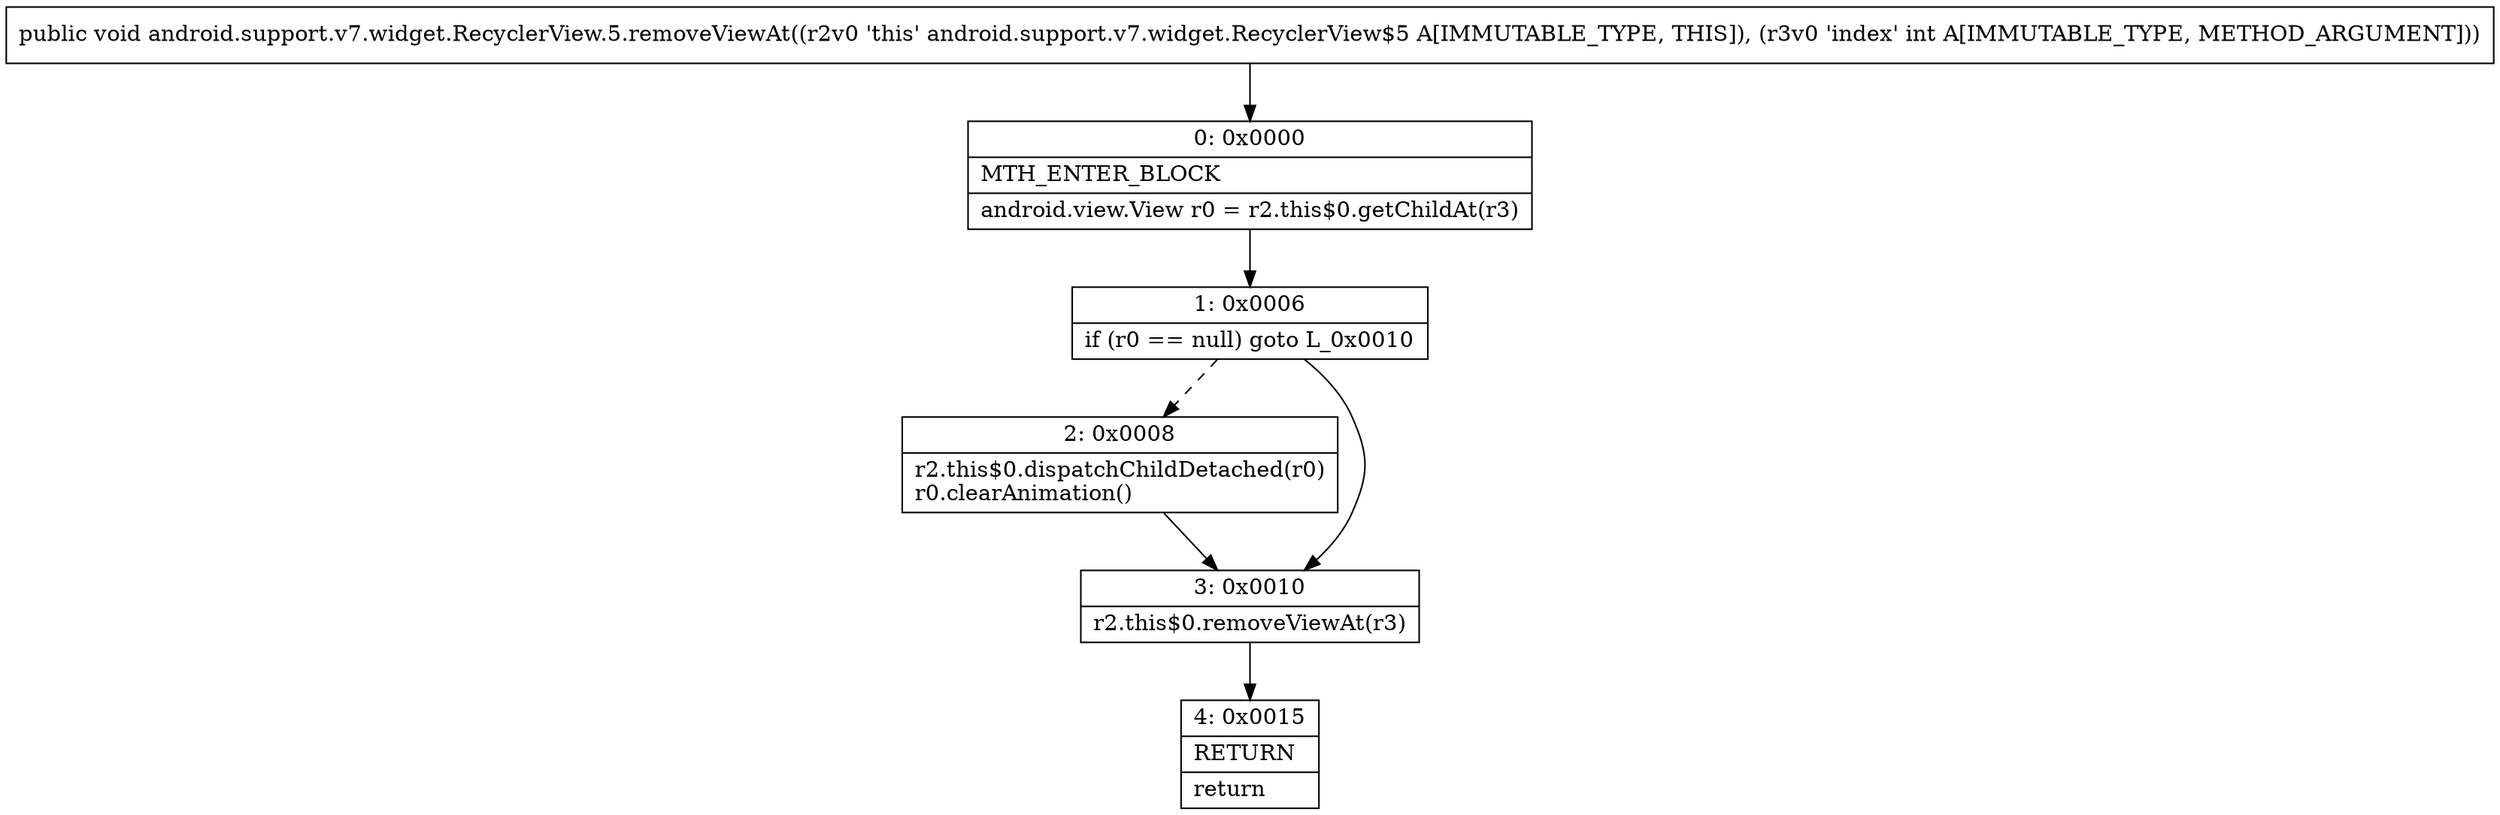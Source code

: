 digraph "CFG forandroid.support.v7.widget.RecyclerView.5.removeViewAt(I)V" {
Node_0 [shape=record,label="{0\:\ 0x0000|MTH_ENTER_BLOCK\l|android.view.View r0 = r2.this$0.getChildAt(r3)\l}"];
Node_1 [shape=record,label="{1\:\ 0x0006|if (r0 == null) goto L_0x0010\l}"];
Node_2 [shape=record,label="{2\:\ 0x0008|r2.this$0.dispatchChildDetached(r0)\lr0.clearAnimation()\l}"];
Node_3 [shape=record,label="{3\:\ 0x0010|r2.this$0.removeViewAt(r3)\l}"];
Node_4 [shape=record,label="{4\:\ 0x0015|RETURN\l|return\l}"];
MethodNode[shape=record,label="{public void android.support.v7.widget.RecyclerView.5.removeViewAt((r2v0 'this' android.support.v7.widget.RecyclerView$5 A[IMMUTABLE_TYPE, THIS]), (r3v0 'index' int A[IMMUTABLE_TYPE, METHOD_ARGUMENT])) }"];
MethodNode -> Node_0;
Node_0 -> Node_1;
Node_1 -> Node_2[style=dashed];
Node_1 -> Node_3;
Node_2 -> Node_3;
Node_3 -> Node_4;
}

